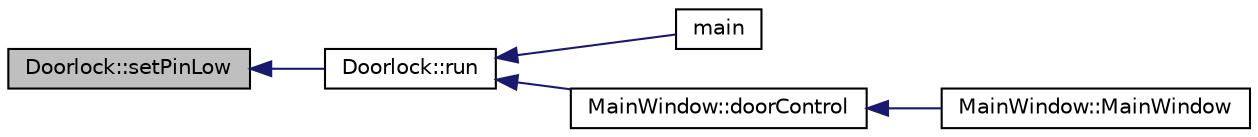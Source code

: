 digraph "Doorlock::setPinLow"
{
  edge [fontname="Helvetica",fontsize="10",labelfontname="Helvetica",labelfontsize="10"];
  node [fontname="Helvetica",fontsize="10",shape=record];
  rankdir="LR";
  Node1 [label="Doorlock::setPinLow",height=0.2,width=0.4,color="black", fillcolor="grey75", style="filled", fontcolor="black"];
  Node1 -> Node2 [dir="back",color="midnightblue",fontsize="10",style="solid",fontname="Helvetica"];
  Node2 [label="Doorlock::run",height=0.2,width=0.4,color="black", fillcolor="white", style="filled",URL="$class_doorlock.html#a673692b6523ede367cb976a345c7abf8",tooltip="Run the doorlock opening sequence. "];
  Node2 -> Node3 [dir="back",color="midnightblue",fontsize="10",style="solid",fontname="Helvetica"];
  Node3 [label="main",height=0.2,width=0.4,color="black", fillcolor="white", style="filled",URL="$doorlock_2_test_2main_8cpp.html#ae66f6b31b5ad750f1fe042a706a4e3d4"];
  Node2 -> Node4 [dir="back",color="midnightblue",fontsize="10",style="solid",fontname="Helvetica"];
  Node4 [label="MainWindow::doorControl",height=0.2,width=0.4,color="black", fillcolor="white", style="filled",URL="$class_main_window.html#a12bf819145965a9b41a9bae976be2870",tooltip="Trigger Door Control function. "];
  Node4 -> Node5 [dir="back",color="midnightblue",fontsize="10",style="solid",fontname="Helvetica"];
  Node5 [label="MainWindow::MainWindow",height=0.2,width=0.4,color="black", fillcolor="white", style="filled",URL="$class_main_window.html#a996c5a2b6f77944776856f08ec30858d",tooltip="MainWindow Constructor. "];
}
